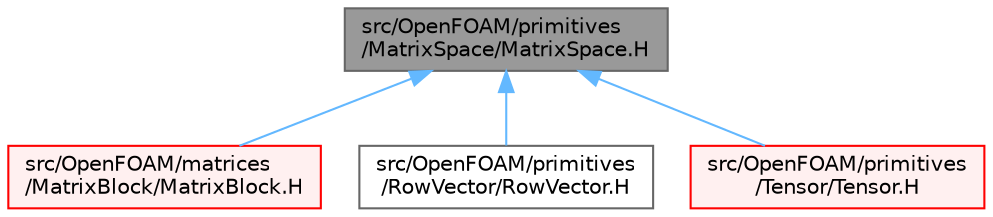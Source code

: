 digraph "src/OpenFOAM/primitives/MatrixSpace/MatrixSpace.H"
{
 // LATEX_PDF_SIZE
  bgcolor="transparent";
  edge [fontname=Helvetica,fontsize=10,labelfontname=Helvetica,labelfontsize=10];
  node [fontname=Helvetica,fontsize=10,shape=box,height=0.2,width=0.4];
  Node1 [id="Node000001",label="src/OpenFOAM/primitives\l/MatrixSpace/MatrixSpace.H",height=0.2,width=0.4,color="gray40", fillcolor="grey60", style="filled", fontcolor="black",tooltip=" "];
  Node1 -> Node2 [id="edge1_Node000001_Node000002",dir="back",color="steelblue1",style="solid",tooltip=" "];
  Node2 [id="Node000002",label="src/OpenFOAM/matrices\l/MatrixBlock/MatrixBlock.H",height=0.2,width=0.4,color="red", fillcolor="#FFF0F0", style="filled",URL="$MatrixBlock_8H.html",tooltip=" "];
  Node1 -> Node4567 [id="edge2_Node000001_Node004567",dir="back",color="steelblue1",style="solid",tooltip=" "];
  Node4567 [id="Node004567",label="src/OpenFOAM/primitives\l/RowVector/RowVector.H",height=0.2,width=0.4,color="grey40", fillcolor="white", style="filled",URL="$RowVector_8H.html",tooltip=" "];
  Node1 -> Node4568 [id="edge3_Node000001_Node004568",dir="back",color="steelblue1",style="solid",tooltip=" "];
  Node4568 [id="Node004568",label="src/OpenFOAM/primitives\l/Tensor/Tensor.H",height=0.2,width=0.4,color="red", fillcolor="#FFF0F0", style="filled",URL="$Tensor_8H.html",tooltip=" "];
}
